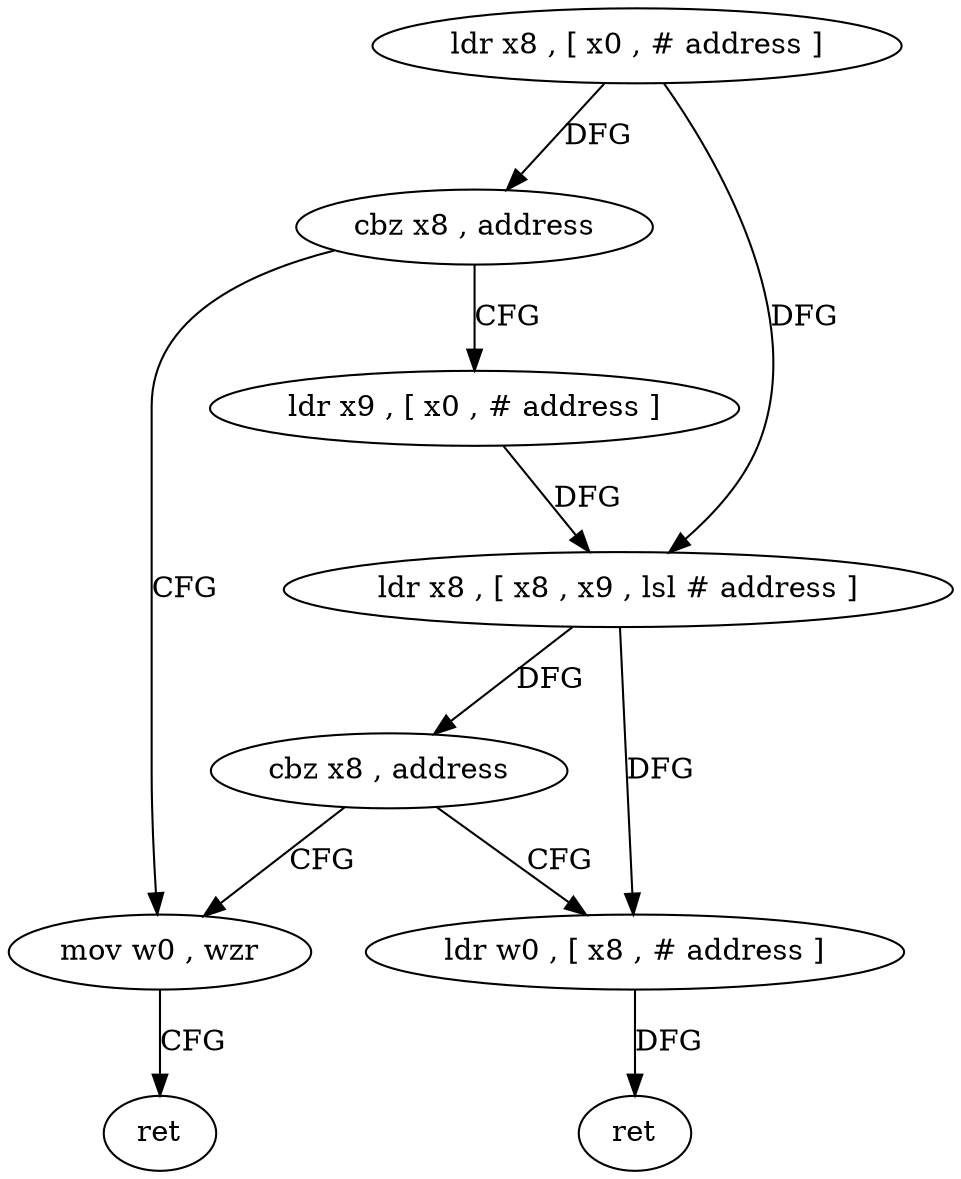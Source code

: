 digraph "func" {
"117580" [label = "ldr x8 , [ x0 , # address ]" ]
"117584" [label = "cbz x8 , address" ]
"117608" [label = "mov w0 , wzr" ]
"117588" [label = "ldr x9 , [ x0 , # address ]" ]
"117612" [label = "ret" ]
"117592" [label = "ldr x8 , [ x8 , x9 , lsl # address ]" ]
"117596" [label = "cbz x8 , address" ]
"117600" [label = "ldr w0 , [ x8 , # address ]" ]
"117604" [label = "ret" ]
"117580" -> "117584" [ label = "DFG" ]
"117580" -> "117592" [ label = "DFG" ]
"117584" -> "117608" [ label = "CFG" ]
"117584" -> "117588" [ label = "CFG" ]
"117608" -> "117612" [ label = "CFG" ]
"117588" -> "117592" [ label = "DFG" ]
"117592" -> "117596" [ label = "DFG" ]
"117592" -> "117600" [ label = "DFG" ]
"117596" -> "117608" [ label = "CFG" ]
"117596" -> "117600" [ label = "CFG" ]
"117600" -> "117604" [ label = "DFG" ]
}
